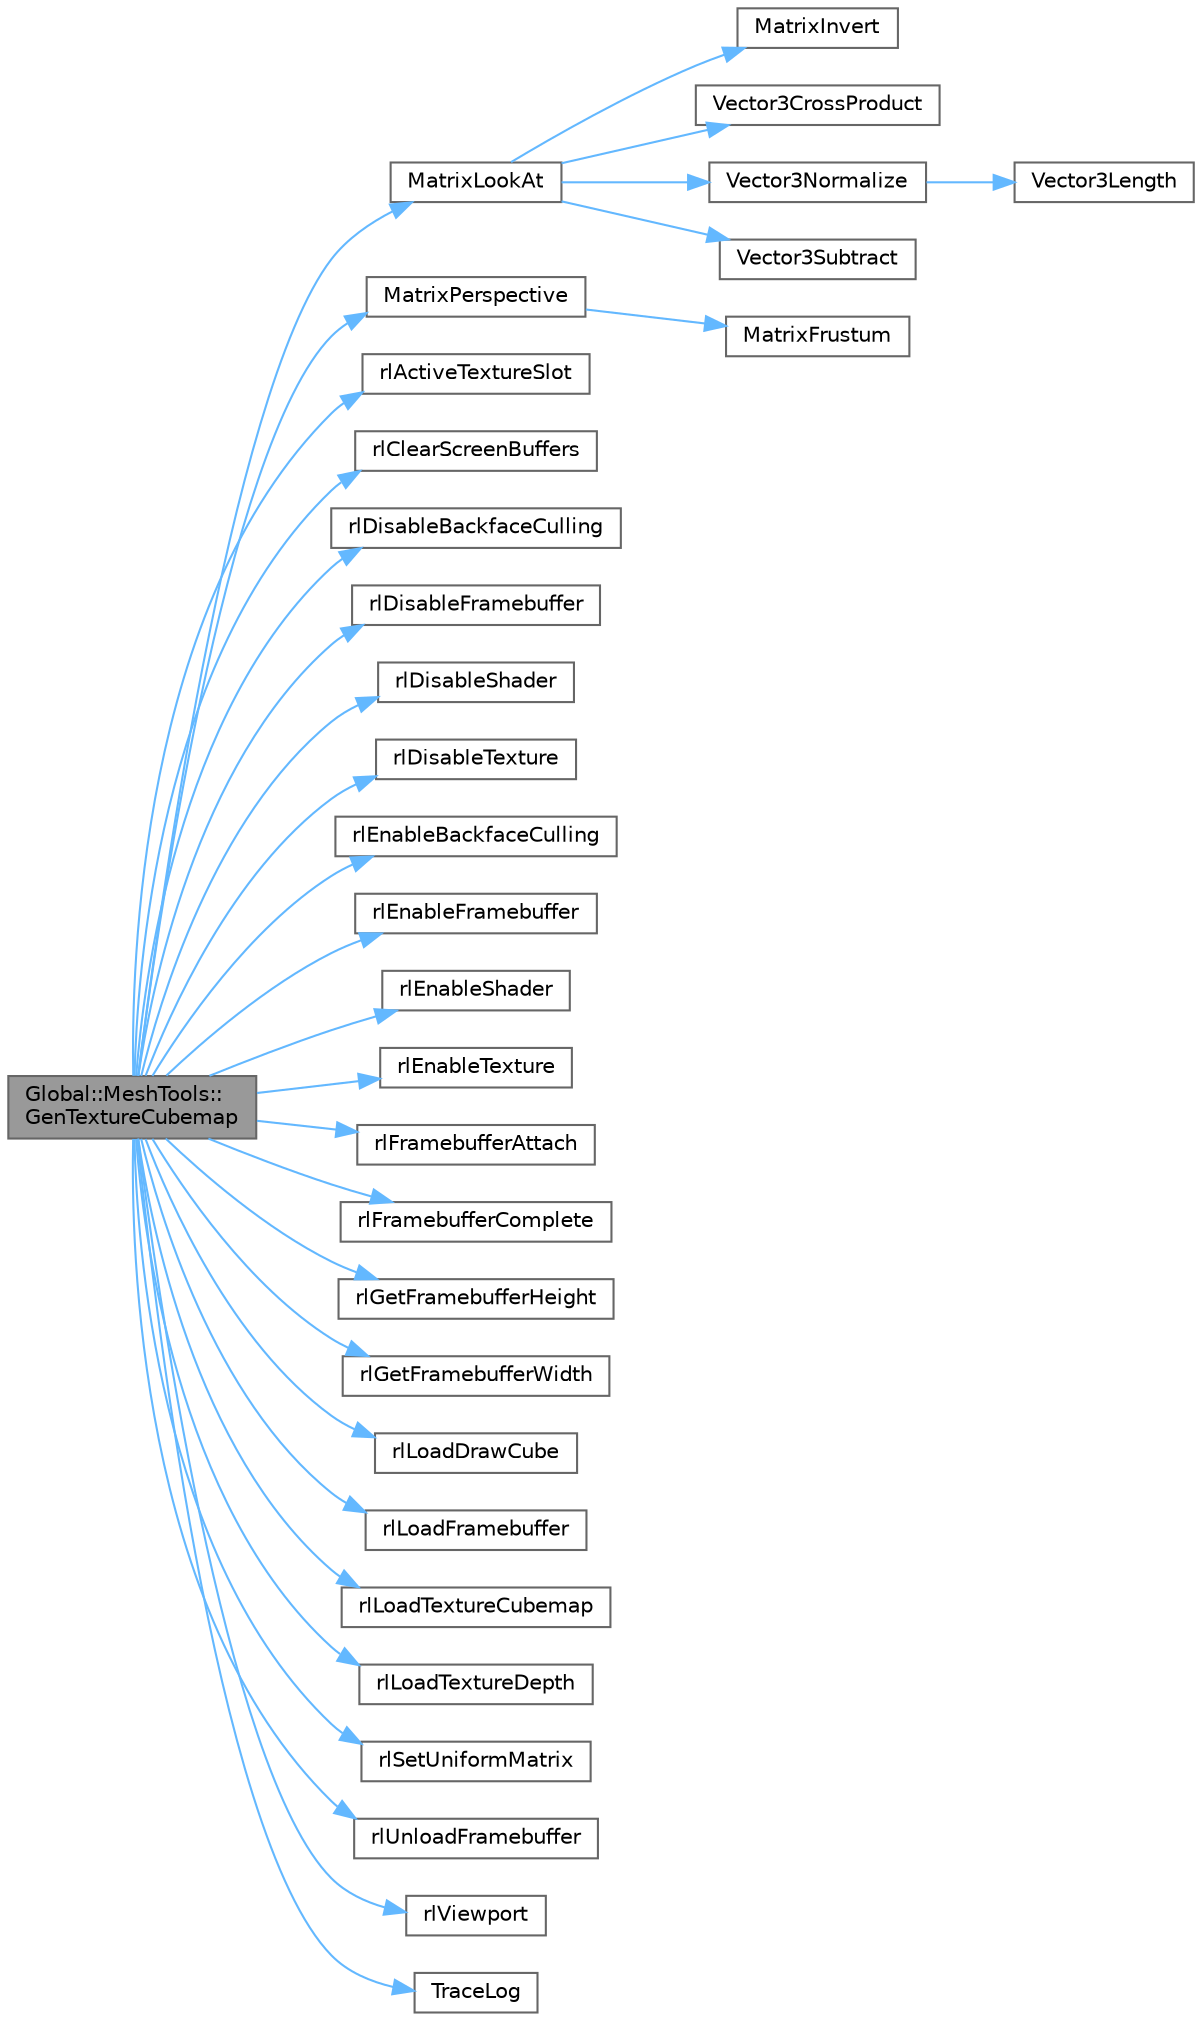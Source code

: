 digraph "Global::MeshTools::GenTextureCubemap"
{
 // LATEX_PDF_SIZE
  bgcolor="transparent";
  edge [fontname=Helvetica,fontsize=10,labelfontname=Helvetica,labelfontsize=10];
  node [fontname=Helvetica,fontsize=10,shape=box,height=0.2,width=0.4];
  rankdir="LR";
  Node1 [id="Node000001",label="Global::MeshTools::\lGenTextureCubemap",height=0.2,width=0.4,color="gray40", fillcolor="grey60", style="filled", fontcolor="black",tooltip=" "];
  Node1 -> Node2 [id="edge31_Node000001_Node000002",color="steelblue1",style="solid",tooltip=" "];
  Node2 [id="Node000002",label="MatrixLookAt",height=0.2,width=0.4,color="grey40", fillcolor="white", style="filled",URL="$_classes_2lib_2raylib_2src_2raymath_8h.html#aa5e02c87229c2497da3932b0e7340cd9",tooltip=" "];
  Node2 -> Node3 [id="edge32_Node000002_Node000003",color="steelblue1",style="solid",tooltip=" "];
  Node3 [id="Node000003",label="MatrixInvert",height=0.2,width=0.4,color="grey40", fillcolor="white", style="filled",URL="$_classes_2lib_2raylib_2src_2raymath_8h.html#a183096baaafa38f55e199d771aa30d25",tooltip=" "];
  Node2 -> Node4 [id="edge33_Node000002_Node000004",color="steelblue1",style="solid",tooltip=" "];
  Node4 [id="Node000004",label="Vector3CrossProduct",height=0.2,width=0.4,color="grey40", fillcolor="white", style="filled",URL="$_classes_2lib_2raylib_2src_2raymath_8h.html#a3bf0ab88b92ca0b1a80c570106e19ddb",tooltip=" "];
  Node2 -> Node5 [id="edge34_Node000002_Node000005",color="steelblue1",style="solid",tooltip=" "];
  Node5 [id="Node000005",label="Vector3Normalize",height=0.2,width=0.4,color="grey40", fillcolor="white", style="filled",URL="$_classes_2lib_2raylib_2src_2raymath_8h.html#ac5fa29124068e3254305bea68ec5da49",tooltip=" "];
  Node5 -> Node6 [id="edge35_Node000005_Node000006",color="steelblue1",style="solid",tooltip=" "];
  Node6 [id="Node000006",label="Vector3Length",height=0.2,width=0.4,color="grey40", fillcolor="white", style="filled",URL="$_classes_2lib_2raylib_2src_2raymath_8h.html#abda0658a26f2e98d1c07f1126e130e46",tooltip=" "];
  Node2 -> Node7 [id="edge36_Node000002_Node000007",color="steelblue1",style="solid",tooltip=" "];
  Node7 [id="Node000007",label="Vector3Subtract",height=0.2,width=0.4,color="grey40", fillcolor="white", style="filled",URL="$_classes_2lib_2raylib_2src_2raymath_8h.html#a62a5234e94fb75062e98c4733806fa0f",tooltip=" "];
  Node1 -> Node8 [id="edge37_Node000001_Node000008",color="steelblue1",style="solid",tooltip=" "];
  Node8 [id="Node000008",label="MatrixPerspective",height=0.2,width=0.4,color="grey40", fillcolor="white", style="filled",URL="$_classes_2lib_2raylib_2src_2raymath_8h.html#ac331e8387b9fa2cc3af821aa03385c81",tooltip=" "];
  Node8 -> Node9 [id="edge38_Node000008_Node000009",color="steelblue1",style="solid",tooltip=" "];
  Node9 [id="Node000009",label="MatrixFrustum",height=0.2,width=0.4,color="grey40", fillcolor="white", style="filled",URL="$_classes_2lib_2raylib_2src_2raymath_8h.html#abbfe2e3ab18c25cae009b3d067796f58",tooltip=" "];
  Node1 -> Node10 [id="edge39_Node000001_Node000010",color="steelblue1",style="solid",tooltip=" "];
  Node10 [id="Node000010",label="rlActiveTextureSlot",height=0.2,width=0.4,color="grey40", fillcolor="white", style="filled",URL="$_classes_2lib_2rlgl_8h.html#a95339a3e242e716539ac84b057addfcb",tooltip=" "];
  Node1 -> Node11 [id="edge40_Node000001_Node000011",color="steelblue1",style="solid",tooltip=" "];
  Node11 [id="Node000011",label="rlClearScreenBuffers",height=0.2,width=0.4,color="grey40", fillcolor="white", style="filled",URL="$_classes_2lib_2raylib_2src_2rlgl_8h.html#a151b1e2f282f5f1411952e4b91d1a34e",tooltip=" "];
  Node1 -> Node12 [id="edge41_Node000001_Node000012",color="steelblue1",style="solid",tooltip=" "];
  Node12 [id="Node000012",label="rlDisableBackfaceCulling",height=0.2,width=0.4,color="grey40", fillcolor="white", style="filled",URL="$_classes_2lib_2raylib_2src_2rlgl_8h.html#a520e434888ae1a40f88bbe26eef9a8a1",tooltip=" "];
  Node1 -> Node13 [id="edge42_Node000001_Node000013",color="steelblue1",style="solid",tooltip=" "];
  Node13 [id="Node000013",label="rlDisableFramebuffer",height=0.2,width=0.4,color="grey40", fillcolor="white", style="filled",URL="$_classes_2lib_2rlgl_8h.html#a9bf55d35c503911fbb96130e910c0d1f",tooltip=" "];
  Node1 -> Node14 [id="edge43_Node000001_Node000014",color="steelblue1",style="solid",tooltip=" "];
  Node14 [id="Node000014",label="rlDisableShader",height=0.2,width=0.4,color="grey40", fillcolor="white", style="filled",URL="$_classes_2lib_2rlgl_8h.html#ac230087c3e8b0eb04218c7364c4e64e1",tooltip=" "];
  Node1 -> Node15 [id="edge44_Node000001_Node000015",color="steelblue1",style="solid",tooltip=" "];
  Node15 [id="Node000015",label="rlDisableTexture",height=0.2,width=0.4,color="grey40", fillcolor="white", style="filled",URL="$_classes_2lib_2raylib_2src_2rlgl_8h.html#a532bbface0899d06f6d74eff34052648",tooltip=" "];
  Node1 -> Node16 [id="edge45_Node000001_Node000016",color="steelblue1",style="solid",tooltip=" "];
  Node16 [id="Node000016",label="rlEnableBackfaceCulling",height=0.2,width=0.4,color="grey40", fillcolor="white", style="filled",URL="$_classes_2lib_2raylib_2src_2rlgl_8h.html#a2ef66f88a65541b00336a76b1662549c",tooltip=" "];
  Node1 -> Node17 [id="edge46_Node000001_Node000017",color="steelblue1",style="solid",tooltip=" "];
  Node17 [id="Node000017",label="rlEnableFramebuffer",height=0.2,width=0.4,color="grey40", fillcolor="white", style="filled",URL="$_classes_2lib_2rlgl_8h.html#a93c5ef00ad99e88a63ac888f95cf0af7",tooltip=" "];
  Node1 -> Node18 [id="edge47_Node000001_Node000018",color="steelblue1",style="solid",tooltip=" "];
  Node18 [id="Node000018",label="rlEnableShader",height=0.2,width=0.4,color="grey40", fillcolor="white", style="filled",URL="$_classes_2lib_2rlgl_8h.html#a97b0527a8b1e7effb4d01fcc4de27a5c",tooltip=" "];
  Node1 -> Node19 [id="edge48_Node000001_Node000019",color="steelblue1",style="solid",tooltip=" "];
  Node19 [id="Node000019",label="rlEnableTexture",height=0.2,width=0.4,color="grey40", fillcolor="white", style="filled",URL="$_classes_2lib_2raylib_2src_2rlgl_8h.html#a2bc666e0e22b25b1844f6018cbc5f962",tooltip=" "];
  Node1 -> Node20 [id="edge49_Node000001_Node000020",color="steelblue1",style="solid",tooltip=" "];
  Node20 [id="Node000020",label="rlFramebufferAttach",height=0.2,width=0.4,color="grey40", fillcolor="white", style="filled",URL="$_classes_2lib_2rlgl_8h.html#aa51dbc3edd8f3552e3adda648a4f9802",tooltip=" "];
  Node1 -> Node21 [id="edge50_Node000001_Node000021",color="steelblue1",style="solid",tooltip=" "];
  Node21 [id="Node000021",label="rlFramebufferComplete",height=0.2,width=0.4,color="grey40", fillcolor="white", style="filled",URL="$_classes_2lib_2rlgl_8h.html#ad6ce16b9fa28fc560b8a0da1c715eed5",tooltip=" "];
  Node1 -> Node22 [id="edge51_Node000001_Node000022",color="steelblue1",style="solid",tooltip=" "];
  Node22 [id="Node000022",label="rlGetFramebufferHeight",height=0.2,width=0.4,color="grey40", fillcolor="white", style="filled",URL="$_classes_2lib_2rlgl_8h.html#a1b602e37872f572df9c00e41e84155a7",tooltip=" "];
  Node1 -> Node23 [id="edge52_Node000001_Node000023",color="steelblue1",style="solid",tooltip=" "];
  Node23 [id="Node000023",label="rlGetFramebufferWidth",height=0.2,width=0.4,color="grey40", fillcolor="white", style="filled",URL="$_classes_2lib_2rlgl_8h.html#a9a77ade5c3d0842c30c17b77ae48661c",tooltip=" "];
  Node1 -> Node24 [id="edge53_Node000001_Node000024",color="steelblue1",style="solid",tooltip=" "];
  Node24 [id="Node000024",label="rlLoadDrawCube",height=0.2,width=0.4,color="grey40", fillcolor="white", style="filled",URL="$_classes_2lib_2rlgl_8h.html#a503bdfd132e4f0034935c7ed81e35df1",tooltip=" "];
  Node1 -> Node25 [id="edge54_Node000001_Node000025",color="steelblue1",style="solid",tooltip=" "];
  Node25 [id="Node000025",label="rlLoadFramebuffer",height=0.2,width=0.4,color="grey40", fillcolor="white", style="filled",URL="$_classes_2lib_2rlgl_8h.html#abaadeb5c180a72f743cdd45a4ad0f8d4",tooltip=" "];
  Node1 -> Node26 [id="edge55_Node000001_Node000026",color="steelblue1",style="solid",tooltip=" "];
  Node26 [id="Node000026",label="rlLoadTextureCubemap",height=0.2,width=0.4,color="grey40", fillcolor="white", style="filled",URL="$_classes_2lib_2raylib_2src_2rlgl_8h.html#a88dfea52841ccf587d36ba1393da4a50",tooltip=" "];
  Node1 -> Node27 [id="edge56_Node000001_Node000027",color="steelblue1",style="solid",tooltip=" "];
  Node27 [id="Node000027",label="rlLoadTextureDepth",height=0.2,width=0.4,color="grey40", fillcolor="white", style="filled",URL="$_classes_2lib_2raylib_2src_2rlgl_8h.html#a942582b89384966719a9d37ea4f0ef46",tooltip=" "];
  Node1 -> Node28 [id="edge57_Node000001_Node000028",color="steelblue1",style="solid",tooltip=" "];
  Node28 [id="Node000028",label="rlSetUniformMatrix",height=0.2,width=0.4,color="grey40", fillcolor="white", style="filled",URL="$_classes_2lib_2rlgl_8h.html#a5b6c74c1ea817477c2e3ffb28dcd5235",tooltip=" "];
  Node1 -> Node29 [id="edge58_Node000001_Node000029",color="steelblue1",style="solid",tooltip=" "];
  Node29 [id="Node000029",label="rlUnloadFramebuffer",height=0.2,width=0.4,color="grey40", fillcolor="white", style="filled",URL="$_classes_2lib_2rlgl_8h.html#a20cc90bb27ff762c975739394fc99591",tooltip=" "];
  Node1 -> Node30 [id="edge59_Node000001_Node000030",color="steelblue1",style="solid",tooltip=" "];
  Node30 [id="Node000030",label="rlViewport",height=0.2,width=0.4,color="grey40", fillcolor="white", style="filled",URL="$_classes_2lib_2raylib_2src_2rlgl_8h.html#a6bc7f957862cf51f1e414002bb2f2daa",tooltip=" "];
  Node1 -> Node31 [id="edge60_Node000001_Node000031",color="steelblue1",style="solid",tooltip=" "];
  Node31 [id="Node000031",label="TraceLog",height=0.2,width=0.4,color="grey40", fillcolor="white", style="filled",URL="$_old_2_classes_2lib_2utils_8c.html#a8f41c56f48b4bd6808eecdbbe5568c5d",tooltip=" "];
}
